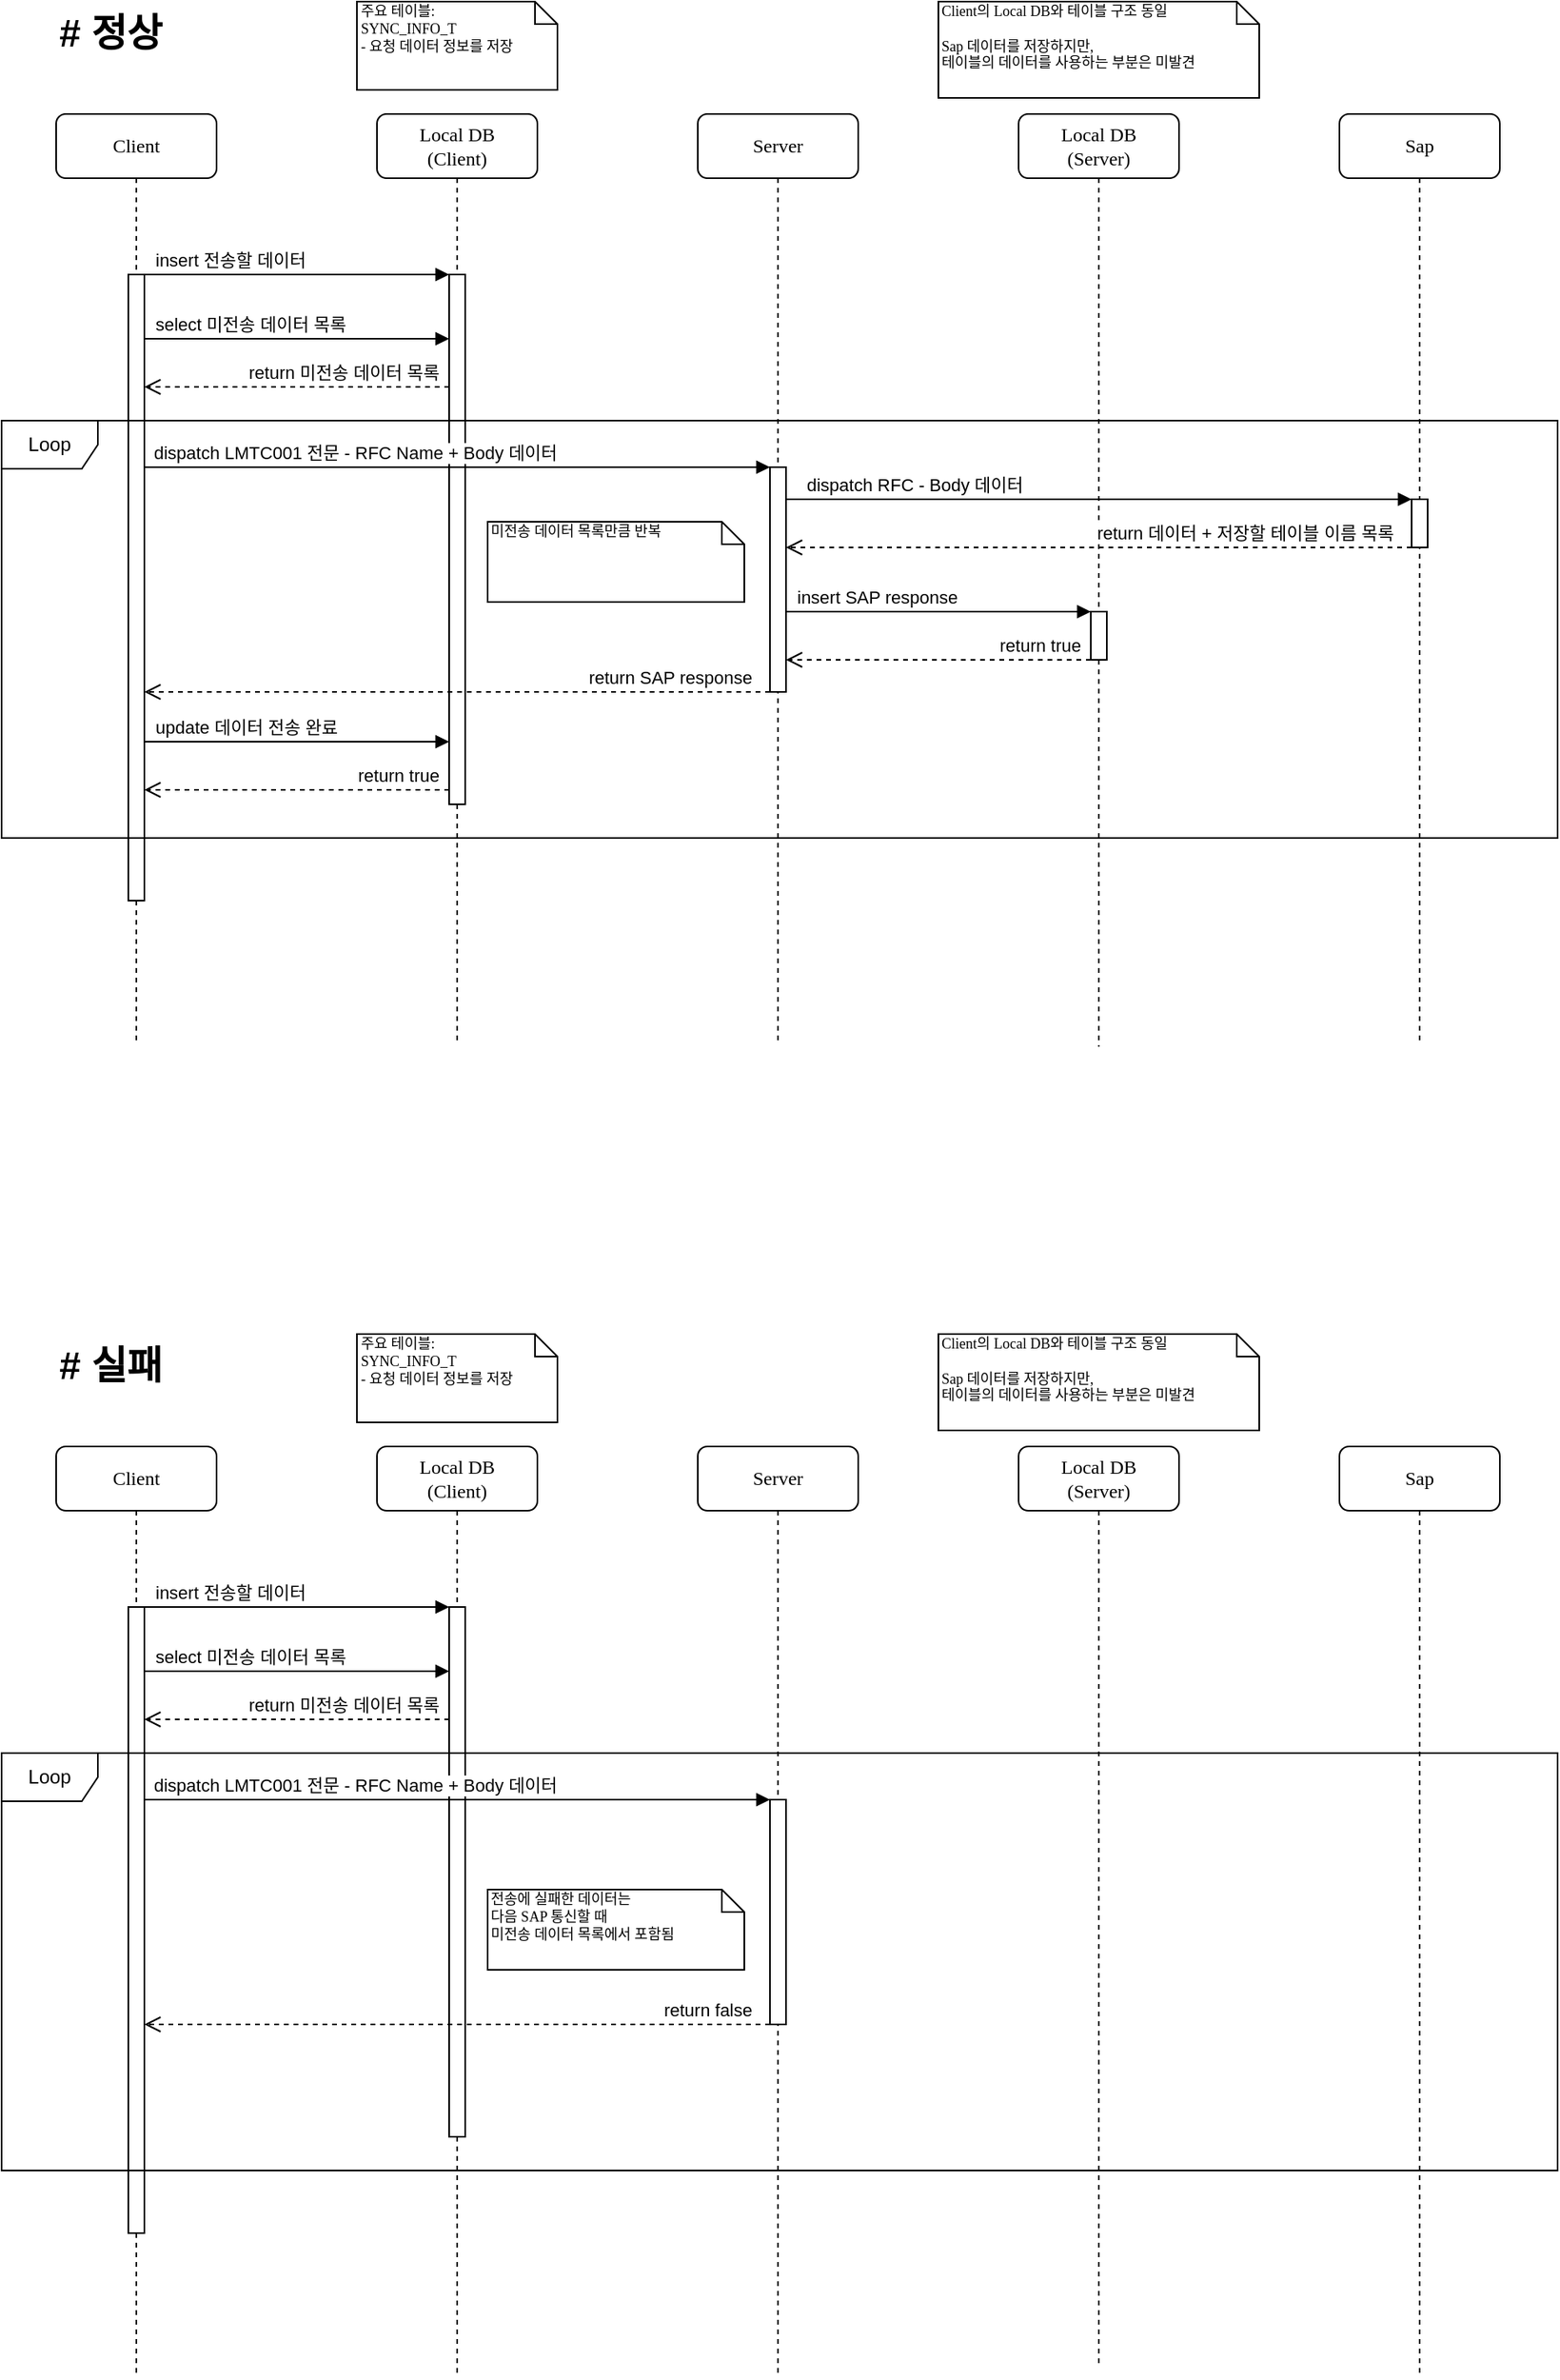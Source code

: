 <mxfile version="21.1.0" type="github">
  <diagram name="Page-1" id="13e1069c-82ec-6db2-03f1-153e76fe0fe0">
    <mxGraphModel dx="1750" dy="1012" grid="1" gridSize="10" guides="1" tooltips="1" connect="1" arrows="1" fold="1" page="1" pageScale="1" pageWidth="1169" pageHeight="827" background="none" math="0" shadow="0">
      <root>
        <mxCell id="0" />
        <mxCell id="1" parent="0" />
        <mxCell id="7baba1c4bc27f4b0-2" value="Local DB&lt;br&gt;(Client)" style="shape=umlLifeline;perimeter=lifelinePerimeter;whiteSpace=wrap;html=1;container=1;collapsible=0;recursiveResize=0;outlineConnect=0;rounded=1;shadow=0;comic=0;labelBackgroundColor=none;strokeWidth=1;fontFamily=Verdana;fontSize=12;align=center;" parent="1" vertex="1">
          <mxGeometry x="271" y="110" width="100" height="580" as="geometry" />
        </mxCell>
        <mxCell id="7baba1c4bc27f4b0-10" value="" style="html=1;points=[];perimeter=orthogonalPerimeter;rounded=0;shadow=0;comic=0;labelBackgroundColor=none;strokeWidth=1;fontFamily=Verdana;fontSize=12;align=center;" parent="7baba1c4bc27f4b0-2" vertex="1">
          <mxGeometry x="45" y="100" width="10" height="330" as="geometry" />
        </mxCell>
        <mxCell id="7baba1c4bc27f4b0-3" value="Server" style="shape=umlLifeline;perimeter=lifelinePerimeter;whiteSpace=wrap;html=1;container=1;collapsible=0;recursiveResize=0;outlineConnect=0;rounded=1;shadow=0;comic=0;labelBackgroundColor=none;strokeWidth=1;fontFamily=Verdana;fontSize=12;align=center;" parent="1" vertex="1">
          <mxGeometry x="471" y="110" width="100" height="580" as="geometry" />
        </mxCell>
        <mxCell id="7baba1c4bc27f4b0-13" value="" style="html=1;points=[];perimeter=orthogonalPerimeter;rounded=0;shadow=0;comic=0;labelBackgroundColor=none;strokeWidth=1;fontFamily=Verdana;fontSize=12;align=center;" parent="7baba1c4bc27f4b0-3" vertex="1">
          <mxGeometry x="45" y="220" width="10" height="140" as="geometry" />
        </mxCell>
        <mxCell id="7baba1c4bc27f4b0-4" value="Local DB&lt;br style=&quot;border-color: var(--border-color);&quot;&gt;(Server)" style="shape=umlLifeline;perimeter=lifelinePerimeter;whiteSpace=wrap;html=1;container=1;collapsible=0;recursiveResize=0;outlineConnect=0;rounded=1;shadow=0;comic=0;labelBackgroundColor=none;strokeWidth=1;fontFamily=Verdana;fontSize=12;align=center;" parent="1" vertex="1">
          <mxGeometry x="671" y="110" width="100" height="581" as="geometry" />
        </mxCell>
        <mxCell id="7baba1c4bc27f4b0-16" value="" style="html=1;points=[];perimeter=orthogonalPerimeter;rounded=0;shadow=0;comic=0;labelBackgroundColor=none;strokeWidth=1;fontFamily=Verdana;fontSize=12;align=center;" parent="7baba1c4bc27f4b0-4" vertex="1">
          <mxGeometry x="45" y="310" width="10" height="30" as="geometry" />
        </mxCell>
        <mxCell id="7baba1c4bc27f4b0-5" value="Sap" style="shape=umlLifeline;perimeter=lifelinePerimeter;whiteSpace=wrap;html=1;container=1;collapsible=0;recursiveResize=0;outlineConnect=0;rounded=1;shadow=0;comic=0;labelBackgroundColor=none;strokeWidth=1;fontFamily=Verdana;fontSize=12;align=center;" parent="1" vertex="1">
          <mxGeometry x="871" y="110" width="100" height="580" as="geometry" />
        </mxCell>
        <mxCell id="7baba1c4bc27f4b0-19" value="" style="html=1;points=[];perimeter=orthogonalPerimeter;rounded=0;shadow=0;comic=0;labelBackgroundColor=none;strokeWidth=1;fontFamily=Verdana;fontSize=12;align=center;" parent="7baba1c4bc27f4b0-5" vertex="1">
          <mxGeometry x="45" y="240" width="10" height="30" as="geometry" />
        </mxCell>
        <mxCell id="7baba1c4bc27f4b0-8" value="Client" style="shape=umlLifeline;perimeter=lifelinePerimeter;whiteSpace=wrap;html=1;container=1;collapsible=0;recursiveResize=0;outlineConnect=0;rounded=1;shadow=0;comic=0;labelBackgroundColor=none;strokeWidth=1;fontFamily=Verdana;fontSize=12;align=center;" parent="1" vertex="1">
          <mxGeometry x="71" y="110" width="100" height="580" as="geometry" />
        </mxCell>
        <mxCell id="7baba1c4bc27f4b0-9" value="" style="html=1;points=[];perimeter=orthogonalPerimeter;rounded=0;shadow=0;comic=0;labelBackgroundColor=none;strokeWidth=1;fontFamily=Verdana;fontSize=12;align=center;" parent="7baba1c4bc27f4b0-8" vertex="1">
          <mxGeometry x="45" y="100" width="10" height="390" as="geometry" />
        </mxCell>
        <mxCell id="7baba1c4bc27f4b0-41" value="주요 테이블:&lt;br style=&quot;font-size: 9px;&quot;&gt;SYNC_INFO_T&lt;br&gt;- 요청 데이터 정보를 저장" style="shape=note;whiteSpace=wrap;html=1;size=14;verticalAlign=top;align=left;spacingTop=-6;rounded=0;shadow=0;comic=0;labelBackgroundColor=none;strokeWidth=1;fontFamily=Verdana;fontSize=9;" parent="1" vertex="1">
          <mxGeometry x="258.5" y="40" width="125" height="55" as="geometry" />
        </mxCell>
        <mxCell id="7baba1c4bc27f4b0-42" value="Client의 Local DB와 테이블 구조 동일&lt;br&gt;&lt;br&gt;Sap 데이터를 저장하지만,&lt;br style=&quot;font-size: 9px;&quot;&gt;테이블의 데이터를 사용하는 부분은 미발견&lt;br style=&quot;font-size: 9px;&quot;&gt;" style="shape=note;whiteSpace=wrap;html=1;size=14;verticalAlign=top;align=left;spacingTop=-6;rounded=0;shadow=0;comic=0;labelBackgroundColor=none;strokeWidth=1;fontFamily=Verdana;fontSize=9;" parent="1" vertex="1">
          <mxGeometry x="621" y="40" width="200" height="60" as="geometry" />
        </mxCell>
        <mxCell id="J-QSnM_BqVcyyCU5msKF-3" value="# 정상" style="text;html=1;strokeColor=none;fillColor=none;align=left;verticalAlign=middle;whiteSpace=wrap;rounded=0;fontStyle=1;fontSize=24;fontFamily=Helvetica;" vertex="1" parent="1">
          <mxGeometry x="71" y="40" width="165" height="40" as="geometry" />
        </mxCell>
        <mxCell id="J-QSnM_BqVcyyCU5msKF-4" value="insert 전송할 데이터" style="html=1;verticalAlign=bottom;endArrow=block;edgeStyle=elbowEdgeStyle;elbow=vertical;curved=0;rounded=0;align=left;" edge="1" parent="1" source="7baba1c4bc27f4b0-9" target="7baba1c4bc27f4b0-10">
          <mxGeometry x="-0.947" width="80" relative="1" as="geometry">
            <mxPoint x="471" y="350" as="sourcePoint" />
            <mxPoint x="291" y="338" as="targetPoint" />
            <Array as="points">
              <mxPoint x="271" y="210" />
              <mxPoint x="271" y="190" />
            </Array>
            <mxPoint as="offset" />
          </mxGeometry>
        </mxCell>
        <mxCell id="J-QSnM_BqVcyyCU5msKF-7" value="select 미전송 데이터 목록" style="html=1;verticalAlign=bottom;endArrow=block;edgeStyle=elbowEdgeStyle;elbow=vertical;curved=0;rounded=0;align=left;" edge="1" parent="1" source="7baba1c4bc27f4b0-9" target="7baba1c4bc27f4b0-10">
          <mxGeometry x="-0.947" width="80" relative="1" as="geometry">
            <mxPoint x="136" y="250" as="sourcePoint" />
            <mxPoint x="326" y="250" as="targetPoint" />
            <Array as="points">
              <mxPoint x="281" y="250" />
              <mxPoint x="281" y="230" />
            </Array>
            <mxPoint as="offset" />
          </mxGeometry>
        </mxCell>
        <mxCell id="J-QSnM_BqVcyyCU5msKF-8" value="return 미전송 데이터 목록" style="html=1;verticalAlign=bottom;endArrow=open;dashed=1;endSize=8;edgeStyle=elbowEdgeStyle;elbow=vertical;curved=0;rounded=0;align=right;" edge="1" parent="1" source="7baba1c4bc27f4b0-10" target="7baba1c4bc27f4b0-9">
          <mxGeometry x="-0.947" relative="1" as="geometry">
            <mxPoint x="241" y="279.58" as="sourcePoint" />
            <mxPoint x="161" y="279.58" as="targetPoint" />
            <Array as="points">
              <mxPoint x="171" y="280" />
            </Array>
            <mxPoint as="offset" />
          </mxGeometry>
        </mxCell>
        <mxCell id="J-QSnM_BqVcyyCU5msKF-9" value="dispatch LMTC001 전문 - RFC Name + Body 데이터" style="html=1;verticalAlign=bottom;endArrow=block;edgeStyle=elbowEdgeStyle;elbow=vertical;curved=0;rounded=0;align=left;" edge="1" parent="1" source="7baba1c4bc27f4b0-9" target="7baba1c4bc27f4b0-13">
          <mxGeometry x="-0.983" width="80" relative="1" as="geometry">
            <mxPoint x="181" y="330" as="sourcePoint" />
            <mxPoint x="681" y="330" as="targetPoint" />
            <Array as="points">
              <mxPoint x="411" y="330" />
              <mxPoint x="286" y="309.58" />
            </Array>
            <mxPoint as="offset" />
          </mxGeometry>
        </mxCell>
        <mxCell id="J-QSnM_BqVcyyCU5msKF-11" value="dispatch RFC - Body 데이터" style="html=1;verticalAlign=bottom;endArrow=block;edgeStyle=elbowEdgeStyle;elbow=vertical;curved=0;rounded=0;align=left;" edge="1" parent="1" source="7baba1c4bc27f4b0-13" target="7baba1c4bc27f4b0-19">
          <mxGeometry x="-0.947" width="80" relative="1" as="geometry">
            <mxPoint x="731" y="350" as="sourcePoint" />
            <mxPoint x="901" y="350" as="targetPoint" />
            <Array as="points">
              <mxPoint x="861" y="350" />
              <mxPoint x="886" y="330" />
            </Array>
            <mxPoint as="offset" />
          </mxGeometry>
        </mxCell>
        <mxCell id="J-QSnM_BqVcyyCU5msKF-12" value="return 데이터 + 저장할 테이블 이름 목록" style="html=1;verticalAlign=bottom;endArrow=open;dashed=1;endSize=8;edgeStyle=elbowEdgeStyle;elbow=vertical;curved=0;rounded=0;align=right;" edge="1" parent="1" source="7baba1c4bc27f4b0-19" target="7baba1c4bc27f4b0-13">
          <mxGeometry x="-0.947" relative="1" as="geometry">
            <mxPoint x="921" y="380" as="sourcePoint" />
            <mxPoint x="731" y="380" as="targetPoint" />
            <Array as="points">
              <mxPoint x="776" y="380" />
            </Array>
            <mxPoint as="offset" />
          </mxGeometry>
        </mxCell>
        <mxCell id="J-QSnM_BqVcyyCU5msKF-15" value="insert SAP response" style="html=1;verticalAlign=bottom;endArrow=block;edgeStyle=elbowEdgeStyle;elbow=vertical;curved=0;rounded=0;align=left;" edge="1" parent="1" source="7baba1c4bc27f4b0-13" target="7baba1c4bc27f4b0-16">
          <mxGeometry x="-0.946" width="80" relative="1" as="geometry">
            <mxPoint x="536" y="420" as="sourcePoint" />
            <mxPoint x="711" y="420" as="targetPoint" />
            <Array as="points">
              <mxPoint x="681" y="420" />
              <mxPoint x="681" y="400" />
            </Array>
            <mxPoint as="offset" />
          </mxGeometry>
        </mxCell>
        <mxCell id="J-QSnM_BqVcyyCU5msKF-16" value="return true" style="html=1;verticalAlign=bottom;endArrow=open;dashed=1;endSize=8;edgeStyle=elbowEdgeStyle;elbow=vertical;curved=0;rounded=0;align=right;" edge="1" parent="1" source="7baba1c4bc27f4b0-16" target="7baba1c4bc27f4b0-13">
          <mxGeometry x="-0.947" relative="1" as="geometry">
            <mxPoint x="701" y="450" as="sourcePoint" />
            <mxPoint x="551" y="450" as="targetPoint" />
            <Array as="points">
              <mxPoint x="581" y="450" />
            </Array>
            <mxPoint as="offset" />
          </mxGeometry>
        </mxCell>
        <mxCell id="J-QSnM_BqVcyyCU5msKF-17" value="return SAP response" style="html=1;verticalAlign=bottom;endArrow=open;dashed=1;endSize=8;edgeStyle=elbowEdgeStyle;elbow=vertical;curved=0;rounded=0;align=right;" edge="1" parent="1" source="7baba1c4bc27f4b0-13" target="7baba1c4bc27f4b0-9">
          <mxGeometry x="-0.947" relative="1" as="geometry">
            <mxPoint x="481" y="470" as="sourcePoint" />
            <mxPoint x="291" y="470" as="targetPoint" />
            <Array as="points">
              <mxPoint x="191" y="470" />
            </Array>
            <mxPoint as="offset" />
          </mxGeometry>
        </mxCell>
        <mxCell id="J-QSnM_BqVcyyCU5msKF-44" value="update 데이터 전송 완료" style="html=1;verticalAlign=bottom;endArrow=block;edgeStyle=elbowEdgeStyle;elbow=vertical;curved=0;rounded=0;align=left;" edge="1" parent="1" source="7baba1c4bc27f4b0-9" target="7baba1c4bc27f4b0-10">
          <mxGeometry x="-0.947" width="80" relative="1" as="geometry">
            <mxPoint x="136" y="501" as="sourcePoint" />
            <mxPoint x="307" y="501" as="targetPoint" />
            <Array as="points">
              <mxPoint x="291" y="501" />
              <mxPoint x="291" y="481" />
            </Array>
            <mxPoint as="offset" />
          </mxGeometry>
        </mxCell>
        <mxCell id="J-QSnM_BqVcyyCU5msKF-48" value="return true" style="html=1;verticalAlign=bottom;endArrow=open;dashed=1;endSize=8;edgeStyle=elbowEdgeStyle;elbow=vertical;curved=0;rounded=0;align=right;" edge="1" parent="1" source="7baba1c4bc27f4b0-10" target="7baba1c4bc27f4b0-9">
          <mxGeometry x="-0.947" relative="1" as="geometry">
            <mxPoint x="307" y="531" as="sourcePoint" />
            <mxPoint x="117" y="531" as="targetPoint" />
            <Array as="points">
              <mxPoint x="172" y="531" />
            </Array>
            <mxPoint as="offset" />
          </mxGeometry>
        </mxCell>
        <mxCell id="J-QSnM_BqVcyyCU5msKF-49" value="Loop" style="shape=umlFrame;whiteSpace=wrap;html=1;pointerEvents=0;" vertex="1" parent="1">
          <mxGeometry x="37" y="301" width="970" height="260" as="geometry" />
        </mxCell>
        <mxCell id="J-QSnM_BqVcyyCU5msKF-76" value="Local DB&lt;br&gt;(Client)" style="shape=umlLifeline;perimeter=lifelinePerimeter;whiteSpace=wrap;html=1;container=1;collapsible=0;recursiveResize=0;outlineConnect=0;rounded=1;shadow=0;comic=0;labelBackgroundColor=none;strokeWidth=1;fontFamily=Verdana;fontSize=12;align=center;" vertex="1" parent="1">
          <mxGeometry x="271" y="940" width="100" height="580" as="geometry" />
        </mxCell>
        <mxCell id="J-QSnM_BqVcyyCU5msKF-77" value="" style="html=1;points=[];perimeter=orthogonalPerimeter;rounded=0;shadow=0;comic=0;labelBackgroundColor=none;strokeWidth=1;fontFamily=Verdana;fontSize=12;align=center;" vertex="1" parent="J-QSnM_BqVcyyCU5msKF-76">
          <mxGeometry x="45" y="100" width="10" height="330" as="geometry" />
        </mxCell>
        <mxCell id="J-QSnM_BqVcyyCU5msKF-78" value="Server" style="shape=umlLifeline;perimeter=lifelinePerimeter;whiteSpace=wrap;html=1;container=1;collapsible=0;recursiveResize=0;outlineConnect=0;rounded=1;shadow=0;comic=0;labelBackgroundColor=none;strokeWidth=1;fontFamily=Verdana;fontSize=12;align=center;" vertex="1" parent="1">
          <mxGeometry x="471" y="940" width="100" height="580" as="geometry" />
        </mxCell>
        <mxCell id="J-QSnM_BqVcyyCU5msKF-79" value="" style="html=1;points=[];perimeter=orthogonalPerimeter;rounded=0;shadow=0;comic=0;labelBackgroundColor=none;strokeWidth=1;fontFamily=Verdana;fontSize=12;align=center;" vertex="1" parent="J-QSnM_BqVcyyCU5msKF-78">
          <mxGeometry x="45" y="220" width="10" height="140" as="geometry" />
        </mxCell>
        <mxCell id="J-QSnM_BqVcyyCU5msKF-80" value="Local DB&lt;br style=&quot;border-color: var(--border-color);&quot;&gt;(Server)" style="shape=umlLifeline;perimeter=lifelinePerimeter;whiteSpace=wrap;html=1;container=1;collapsible=0;recursiveResize=0;outlineConnect=0;rounded=1;shadow=0;comic=0;labelBackgroundColor=none;strokeWidth=1;fontFamily=Verdana;fontSize=12;align=center;" vertex="1" parent="1">
          <mxGeometry x="671" y="940" width="100" height="574" as="geometry" />
        </mxCell>
        <mxCell id="J-QSnM_BqVcyyCU5msKF-82" value="Sap" style="shape=umlLifeline;perimeter=lifelinePerimeter;whiteSpace=wrap;html=1;container=1;collapsible=0;recursiveResize=0;outlineConnect=0;rounded=1;shadow=0;comic=0;labelBackgroundColor=none;strokeWidth=1;fontFamily=Verdana;fontSize=12;align=center;" vertex="1" parent="1">
          <mxGeometry x="871" y="940" width="100" height="580" as="geometry" />
        </mxCell>
        <mxCell id="J-QSnM_BqVcyyCU5msKF-84" value="Client" style="shape=umlLifeline;perimeter=lifelinePerimeter;whiteSpace=wrap;html=1;container=1;collapsible=0;recursiveResize=0;outlineConnect=0;rounded=1;shadow=0;comic=0;labelBackgroundColor=none;strokeWidth=1;fontFamily=Verdana;fontSize=12;align=center;" vertex="1" parent="1">
          <mxGeometry x="71" y="940" width="100" height="580" as="geometry" />
        </mxCell>
        <mxCell id="J-QSnM_BqVcyyCU5msKF-85" value="" style="html=1;points=[];perimeter=orthogonalPerimeter;rounded=0;shadow=0;comic=0;labelBackgroundColor=none;strokeWidth=1;fontFamily=Verdana;fontSize=12;align=center;" vertex="1" parent="J-QSnM_BqVcyyCU5msKF-84">
          <mxGeometry x="45" y="100" width="10" height="390" as="geometry" />
        </mxCell>
        <mxCell id="J-QSnM_BqVcyyCU5msKF-86" value="주요 테이블:&lt;br style=&quot;font-size: 9px;&quot;&gt;SYNC_INFO_T&lt;br&gt;- 요청 데이터 정보를 저장" style="shape=note;whiteSpace=wrap;html=1;size=14;verticalAlign=top;align=left;spacingTop=-6;rounded=0;shadow=0;comic=0;labelBackgroundColor=none;strokeWidth=1;fontFamily=Verdana;fontSize=9;" vertex="1" parent="1">
          <mxGeometry x="258.5" y="870" width="125" height="55" as="geometry" />
        </mxCell>
        <mxCell id="J-QSnM_BqVcyyCU5msKF-87" value="Client의 Local DB와 테이블 구조 동일&lt;br&gt;&lt;br&gt;Sap 데이터를 저장하지만,&lt;br style=&quot;font-size: 9px;&quot;&gt;테이블의 데이터를 사용하는 부분은 미발견&lt;br style=&quot;font-size: 9px;&quot;&gt;" style="shape=note;whiteSpace=wrap;html=1;size=14;verticalAlign=top;align=left;spacingTop=-6;rounded=0;shadow=0;comic=0;labelBackgroundColor=none;strokeWidth=1;fontFamily=Verdana;fontSize=9;" vertex="1" parent="1">
          <mxGeometry x="621" y="870" width="200" height="60" as="geometry" />
        </mxCell>
        <mxCell id="J-QSnM_BqVcyyCU5msKF-88" value="# 실패" style="text;html=1;strokeColor=none;fillColor=none;align=left;verticalAlign=middle;whiteSpace=wrap;rounded=0;fontStyle=1;fontSize=24;fontFamily=Helvetica;" vertex="1" parent="1">
          <mxGeometry x="71" y="870" width="165" height="40" as="geometry" />
        </mxCell>
        <mxCell id="J-QSnM_BqVcyyCU5msKF-89" value="insert 전송할 데이터" style="html=1;verticalAlign=bottom;endArrow=block;edgeStyle=elbowEdgeStyle;elbow=vertical;curved=0;rounded=0;align=left;" edge="1" parent="1" source="J-QSnM_BqVcyyCU5msKF-85" target="J-QSnM_BqVcyyCU5msKF-77">
          <mxGeometry x="-0.947" width="80" relative="1" as="geometry">
            <mxPoint x="471" y="1180" as="sourcePoint" />
            <mxPoint x="291" y="1168" as="targetPoint" />
            <Array as="points">
              <mxPoint x="271" y="1040" />
              <mxPoint x="271" y="1020" />
            </Array>
            <mxPoint as="offset" />
          </mxGeometry>
        </mxCell>
        <mxCell id="J-QSnM_BqVcyyCU5msKF-90" value="select 미전송 데이터 목록" style="html=1;verticalAlign=bottom;endArrow=block;edgeStyle=elbowEdgeStyle;elbow=vertical;curved=0;rounded=0;align=left;" edge="1" parent="1" source="J-QSnM_BqVcyyCU5msKF-85" target="J-QSnM_BqVcyyCU5msKF-77">
          <mxGeometry x="-0.947" width="80" relative="1" as="geometry">
            <mxPoint x="136" y="1080" as="sourcePoint" />
            <mxPoint x="326" y="1080" as="targetPoint" />
            <Array as="points">
              <mxPoint x="281" y="1080" />
              <mxPoint x="281" y="1060" />
            </Array>
            <mxPoint as="offset" />
          </mxGeometry>
        </mxCell>
        <mxCell id="J-QSnM_BqVcyyCU5msKF-91" value="return 미전송 데이터 목록" style="html=1;verticalAlign=bottom;endArrow=open;dashed=1;endSize=8;edgeStyle=elbowEdgeStyle;elbow=vertical;curved=0;rounded=0;align=right;" edge="1" parent="1" source="J-QSnM_BqVcyyCU5msKF-77" target="J-QSnM_BqVcyyCU5msKF-85">
          <mxGeometry x="-0.947" relative="1" as="geometry">
            <mxPoint x="241" y="1109.58" as="sourcePoint" />
            <mxPoint x="161" y="1109.58" as="targetPoint" />
            <Array as="points">
              <mxPoint x="171" y="1110" />
            </Array>
            <mxPoint as="offset" />
          </mxGeometry>
        </mxCell>
        <mxCell id="J-QSnM_BqVcyyCU5msKF-92" value="dispatch LMTC001 전문 - RFC Name + Body 데이터" style="html=1;verticalAlign=bottom;endArrow=block;edgeStyle=elbowEdgeStyle;elbow=vertical;curved=0;rounded=0;align=left;" edge="1" parent="1" source="J-QSnM_BqVcyyCU5msKF-85" target="J-QSnM_BqVcyyCU5msKF-79">
          <mxGeometry x="-0.983" width="80" relative="1" as="geometry">
            <mxPoint x="181" y="1160" as="sourcePoint" />
            <mxPoint x="681" y="1160" as="targetPoint" />
            <Array as="points">
              <mxPoint x="411" y="1160" />
              <mxPoint x="286" y="1139.58" />
            </Array>
            <mxPoint as="offset" />
          </mxGeometry>
        </mxCell>
        <mxCell id="J-QSnM_BqVcyyCU5msKF-97" value="return false" style="html=1;verticalAlign=bottom;endArrow=open;dashed=1;endSize=8;edgeStyle=elbowEdgeStyle;elbow=vertical;curved=0;rounded=0;align=right;" edge="1" parent="1" source="J-QSnM_BqVcyyCU5msKF-79" target="J-QSnM_BqVcyyCU5msKF-85">
          <mxGeometry x="-0.947" relative="1" as="geometry">
            <mxPoint x="481" y="1300" as="sourcePoint" />
            <mxPoint x="291" y="1300" as="targetPoint" />
            <Array as="points">
              <mxPoint x="191" y="1300" />
            </Array>
            <mxPoint as="offset" />
          </mxGeometry>
        </mxCell>
        <mxCell id="J-QSnM_BqVcyyCU5msKF-100" value="Loop" style="shape=umlFrame;whiteSpace=wrap;html=1;pointerEvents=0;" vertex="1" parent="1">
          <mxGeometry x="37" y="1131" width="970" height="260" as="geometry" />
        </mxCell>
        <mxCell id="J-QSnM_BqVcyyCU5msKF-102" value="전송에 실패한 데이터는 &lt;br&gt;다음 SAP 통신할 때&lt;br&gt;미전송 데이터 목록에서 포함됨" style="shape=note;whiteSpace=wrap;html=1;size=14;verticalAlign=top;align=left;spacingTop=-6;rounded=0;shadow=0;comic=0;labelBackgroundColor=none;strokeWidth=1;fontFamily=Verdana;fontSize=9;" vertex="1" parent="1">
          <mxGeometry x="340" y="1216" width="160" height="50" as="geometry" />
        </mxCell>
        <mxCell id="J-QSnM_BqVcyyCU5msKF-103" value="미전송 데이터 목록만큼 반복" style="shape=note;whiteSpace=wrap;html=1;size=14;verticalAlign=top;align=left;spacingTop=-6;rounded=0;shadow=0;comic=0;labelBackgroundColor=none;strokeWidth=1;fontFamily=Verdana;fontSize=9;" vertex="1" parent="1">
          <mxGeometry x="340" y="364" width="160" height="50" as="geometry" />
        </mxCell>
      </root>
    </mxGraphModel>
  </diagram>
</mxfile>
